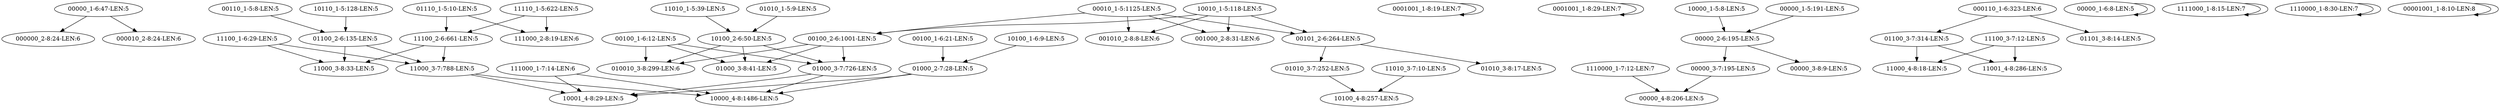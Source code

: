 digraph G {
    "00000_1-6:47-LEN:5" -> "000000_2-8:24-LEN:6";
    "00000_1-6:47-LEN:5" -> "000010_2-8:24-LEN:6";
    "00100_1-6:21-LEN:5" -> "01000_2-7:28-LEN:5";
    "00010_1-5:1125-LEN:5" -> "00101_2-6:264-LEN:5";
    "00010_1-5:1125-LEN:5" -> "001000_2-8:31-LEN:6";
    "00010_1-5:1125-LEN:5" -> "00100_2-6:1001-LEN:5";
    "00010_1-5:1125-LEN:5" -> "001010_2-8:8-LEN:6";
    "0001001_1-8:19-LEN:7" -> "0001001_1-8:19-LEN:7";
    "0001001_1-8:29-LEN:7" -> "0001001_1-8:29-LEN:7";
    "01010_3-7:252-LEN:5" -> "10100_4-8:257-LEN:5";
    "00110_1-5:8-LEN:5" -> "01100_2-6:135-LEN:5";
    "10010_1-5:118-LEN:5" -> "00101_2-6:264-LEN:5";
    "10010_1-5:118-LEN:5" -> "001000_2-8:31-LEN:6";
    "10010_1-5:118-LEN:5" -> "00100_2-6:1001-LEN:5";
    "10010_1-5:118-LEN:5" -> "001010_2-8:8-LEN:6";
    "10110_1-5:128-LEN:5" -> "01100_2-6:135-LEN:5";
    "00101_2-6:264-LEN:5" -> "01010_3-7:252-LEN:5";
    "00101_2-6:264-LEN:5" -> "01010_3-8:17-LEN:5";
    "10100_2-6:50-LEN:5" -> "01000_3-7:726-LEN:5";
    "10100_2-6:50-LEN:5" -> "01000_3-8:41-LEN:5";
    "10100_2-6:50-LEN:5" -> "010010_3-8:299-LEN:6";
    "11000_3-7:788-LEN:5" -> "10000_4-8:1486-LEN:5";
    "11000_3-7:788-LEN:5" -> "10001_4-8:29-LEN:5";
    "00000_2-6:195-LEN:5" -> "00000_3-7:195-LEN:5";
    "00000_2-6:195-LEN:5" -> "00000_3-8:9-LEN:5";
    "01100_3-7:314-LEN:5" -> "11000_4-8:18-LEN:5";
    "01100_3-7:314-LEN:5" -> "11001_4-8:286-LEN:5";
    "11010_3-7:10-LEN:5" -> "10100_4-8:257-LEN:5";
    "01100_2-6:135-LEN:5" -> "11000_3-8:33-LEN:5";
    "01100_2-6:135-LEN:5" -> "11000_3-7:788-LEN:5";
    "00000_1-6:8-LEN:5" -> "00000_1-6:8-LEN:5";
    "11100_1-6:29-LEN:5" -> "11000_3-8:33-LEN:5";
    "11100_1-6:29-LEN:5" -> "11000_3-7:788-LEN:5";
    "111000_1-7:14-LEN:6" -> "10000_4-8:1486-LEN:5";
    "111000_1-7:14-LEN:6" -> "10001_4-8:29-LEN:5";
    "00000_3-7:195-LEN:5" -> "00000_4-8:206-LEN:5";
    "01000_3-7:726-LEN:5" -> "10000_4-8:1486-LEN:5";
    "01000_3-7:726-LEN:5" -> "10001_4-8:29-LEN:5";
    "000110_1-6:323-LEN:6" -> "01101_3-8:14-LEN:5";
    "000110_1-6:323-LEN:6" -> "01100_3-7:314-LEN:5";
    "1111000_1-8:15-LEN:7" -> "1111000_1-8:15-LEN:7";
    "1110000_1-7:12-LEN:7" -> "00000_4-8:206-LEN:5";
    "00100_2-6:1001-LEN:5" -> "01000_3-7:726-LEN:5";
    "00100_2-6:1001-LEN:5" -> "01000_3-8:41-LEN:5";
    "00100_2-6:1001-LEN:5" -> "010010_3-8:299-LEN:6";
    "1110000_1-8:30-LEN:7" -> "1110000_1-8:30-LEN:7";
    "11100_2-6:661-LEN:5" -> "11000_3-8:33-LEN:5";
    "11100_2-6:661-LEN:5" -> "11000_3-7:788-LEN:5";
    "10000_1-5:8-LEN:5" -> "00000_2-6:195-LEN:5";
    "00001001_1-8:10-LEN:8" -> "00001001_1-8:10-LEN:8";
    "01110_1-5:10-LEN:5" -> "11100_2-6:661-LEN:5";
    "01110_1-5:10-LEN:5" -> "111000_2-8:19-LEN:6";
    "01000_2-7:28-LEN:5" -> "10000_4-8:1486-LEN:5";
    "01000_2-7:28-LEN:5" -> "10001_4-8:29-LEN:5";
    "10100_1-6:9-LEN:5" -> "01000_2-7:28-LEN:5";
    "00000_1-5:191-LEN:5" -> "00000_2-6:195-LEN:5";
    "11010_1-5:39-LEN:5" -> "10100_2-6:50-LEN:5";
    "11100_3-7:12-LEN:5" -> "11000_4-8:18-LEN:5";
    "11100_3-7:12-LEN:5" -> "11001_4-8:286-LEN:5";
    "11110_1-5:622-LEN:5" -> "11100_2-6:661-LEN:5";
    "11110_1-5:622-LEN:5" -> "111000_2-8:19-LEN:6";
    "00100_1-6:12-LEN:5" -> "01000_3-7:726-LEN:5";
    "00100_1-6:12-LEN:5" -> "01000_3-8:41-LEN:5";
    "00100_1-6:12-LEN:5" -> "010010_3-8:299-LEN:6";
    "01010_1-5:9-LEN:5" -> "10100_2-6:50-LEN:5";
}

